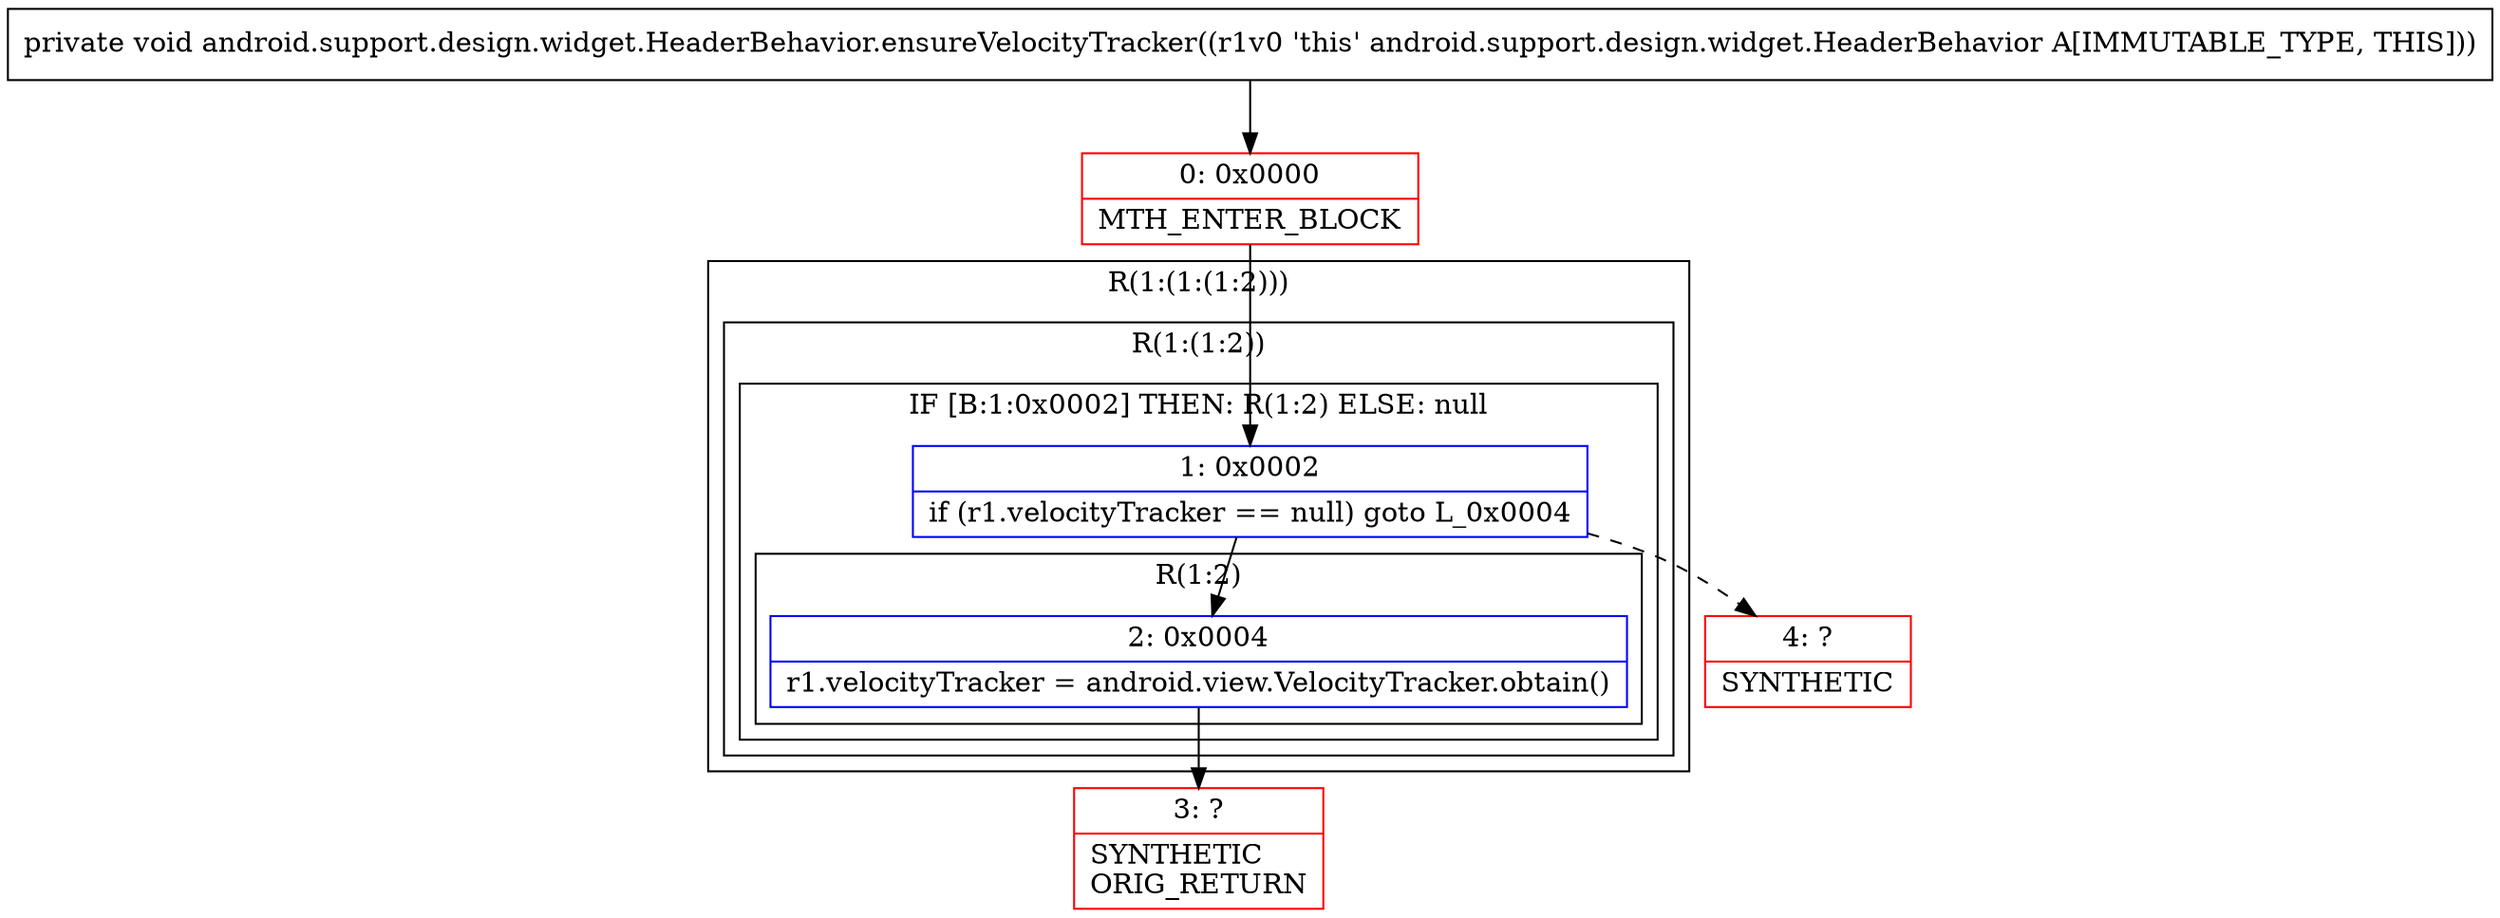 digraph "CFG forandroid.support.design.widget.HeaderBehavior.ensureVelocityTracker()V" {
subgraph cluster_Region_1202984604 {
label = "R(1:(1:(1:2)))";
node [shape=record,color=blue];
subgraph cluster_Region_400967833 {
label = "R(1:(1:2))";
node [shape=record,color=blue];
subgraph cluster_IfRegion_1977598248 {
label = "IF [B:1:0x0002] THEN: R(1:2) ELSE: null";
node [shape=record,color=blue];
Node_1 [shape=record,label="{1\:\ 0x0002|if (r1.velocityTracker == null) goto L_0x0004\l}"];
subgraph cluster_Region_123094658 {
label = "R(1:2)";
node [shape=record,color=blue];
Node_2 [shape=record,label="{2\:\ 0x0004|r1.velocityTracker = android.view.VelocityTracker.obtain()\l}"];
}
}
}
}
Node_0 [shape=record,color=red,label="{0\:\ 0x0000|MTH_ENTER_BLOCK\l}"];
Node_3 [shape=record,color=red,label="{3\:\ ?|SYNTHETIC\lORIG_RETURN\l}"];
Node_4 [shape=record,color=red,label="{4\:\ ?|SYNTHETIC\l}"];
MethodNode[shape=record,label="{private void android.support.design.widget.HeaderBehavior.ensureVelocityTracker((r1v0 'this' android.support.design.widget.HeaderBehavior A[IMMUTABLE_TYPE, THIS])) }"];
MethodNode -> Node_0;
Node_1 -> Node_2;
Node_1 -> Node_4[style=dashed];
Node_2 -> Node_3;
Node_0 -> Node_1;
}

